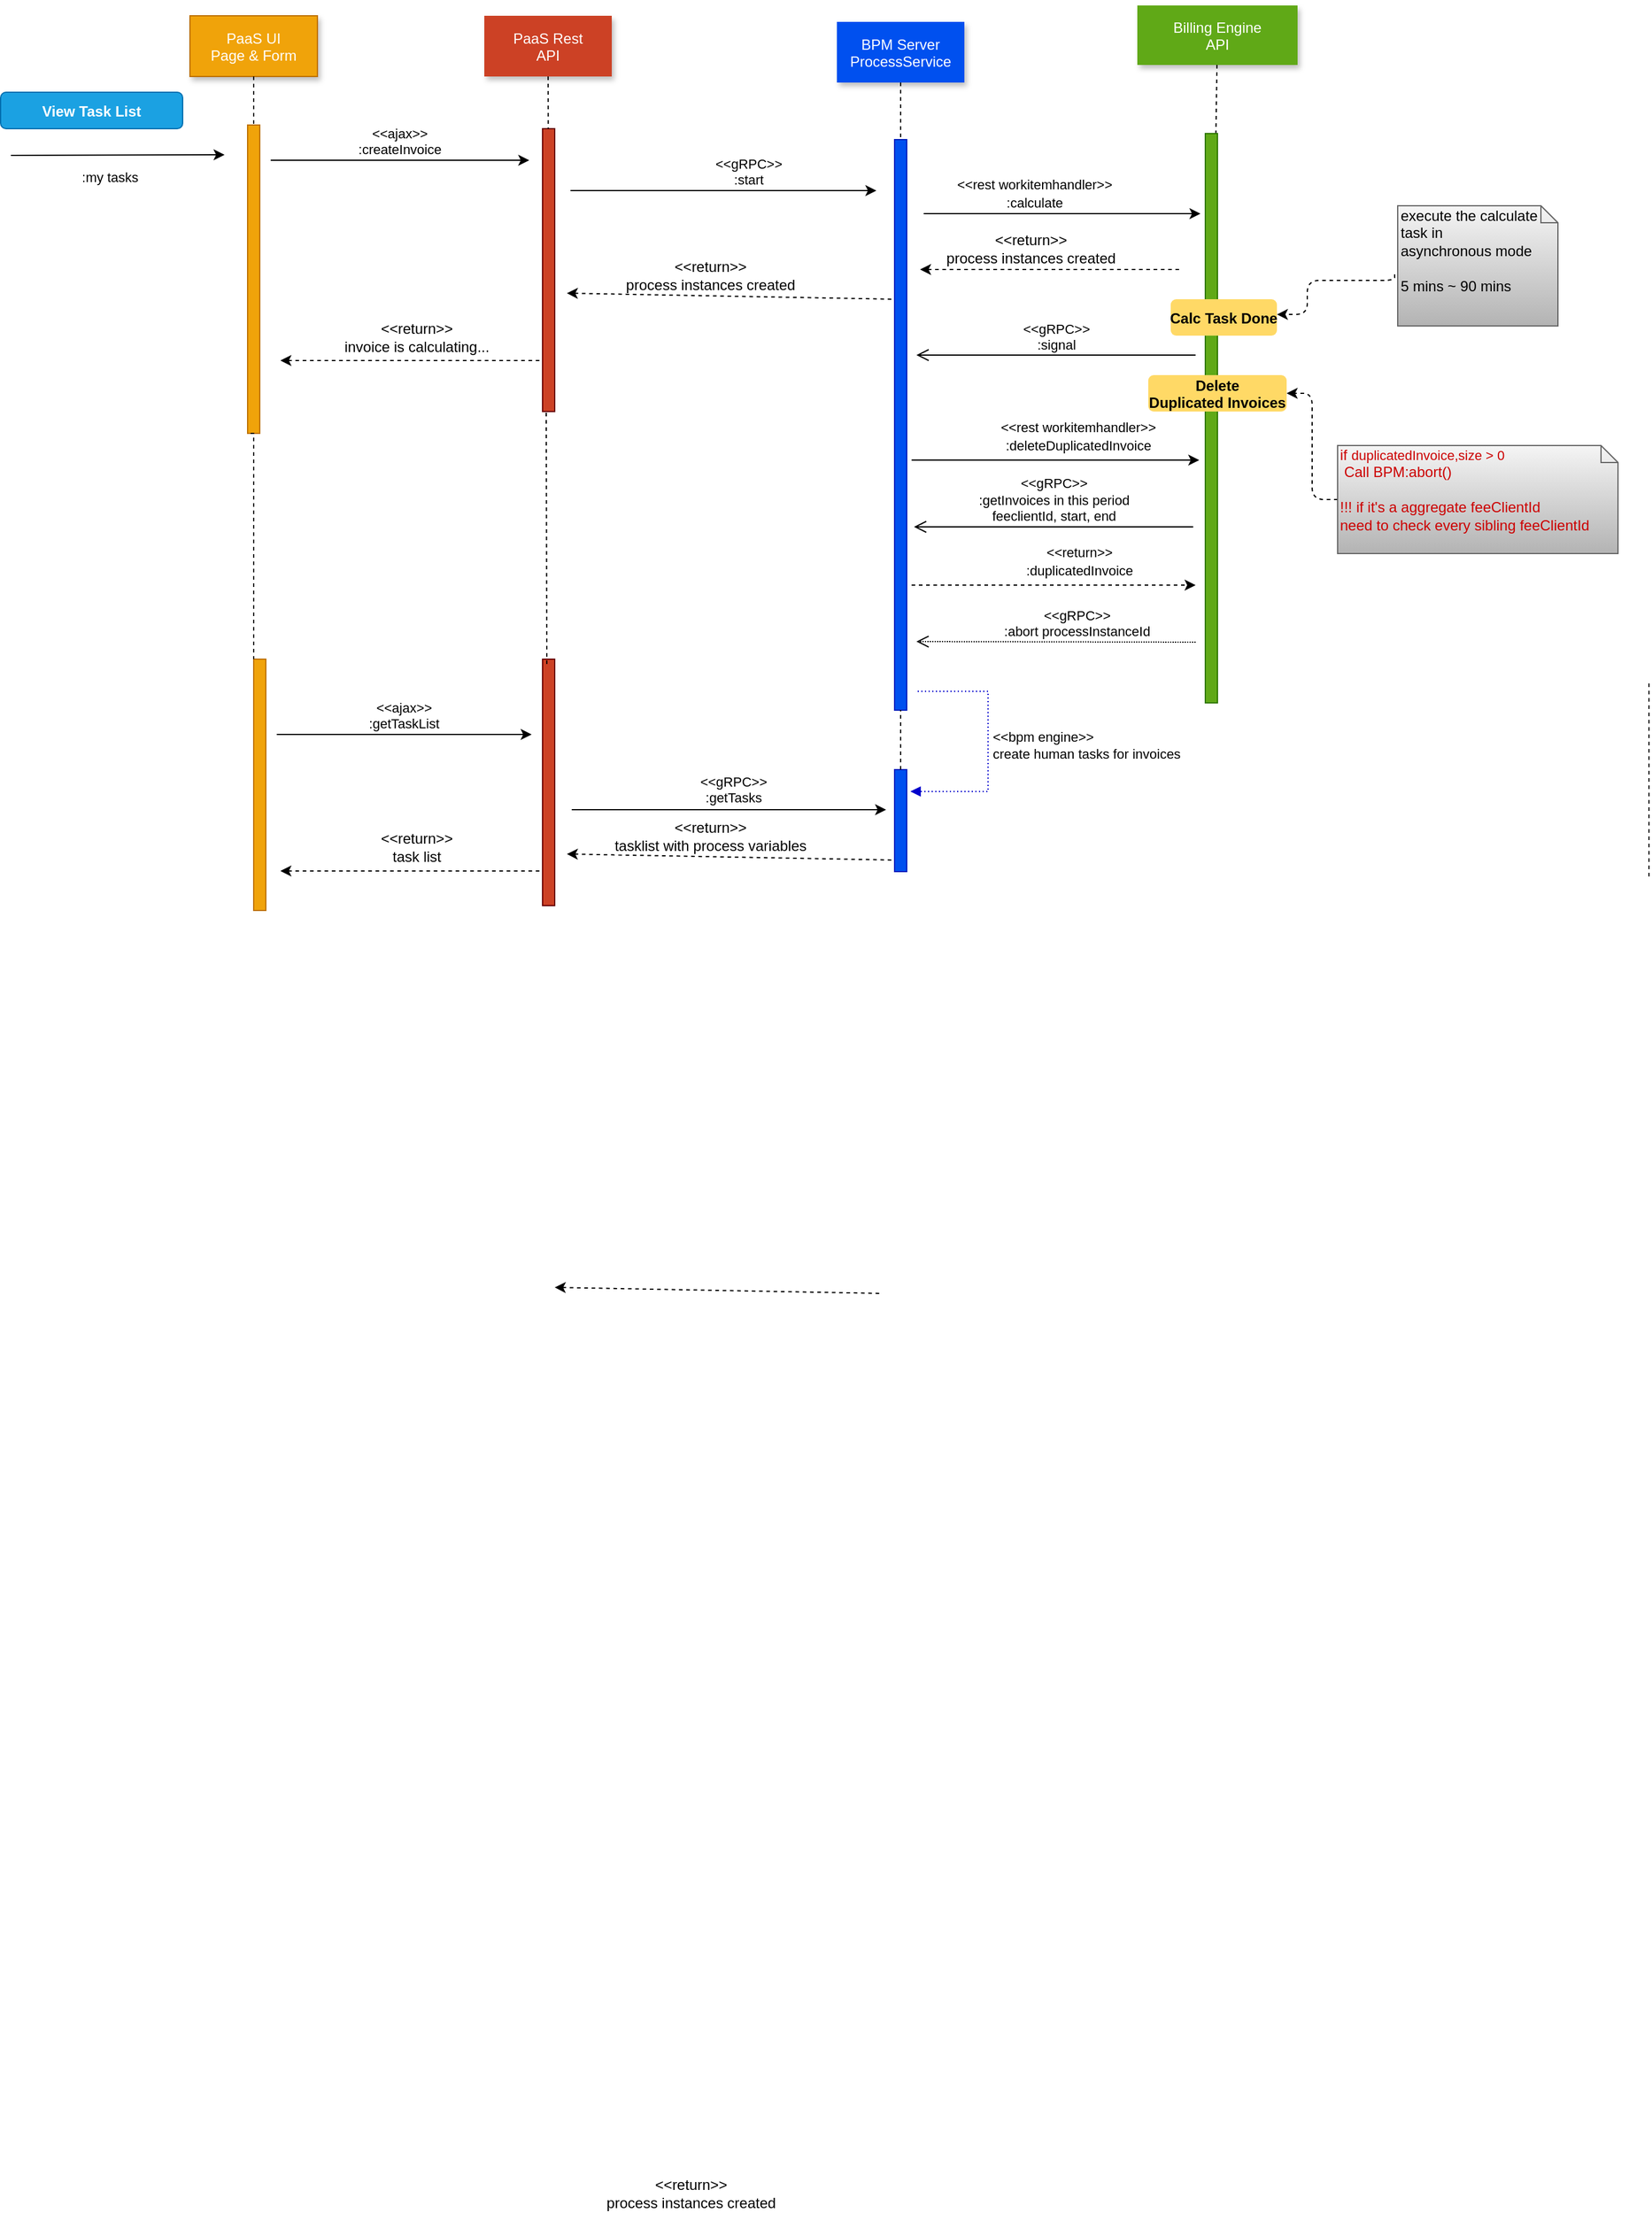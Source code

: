 <mxfile pages="1" version="11.2.1" type="github"><diagram name="Page-1" id="9361dd3d-8414-5efd-6122-117bd74ce7a7"><mxGraphModel dx="1822" dy="759" grid="0" gridSize="10" guides="1" tooltips="1" connect="1" arrows="1" fold="1" page="0" pageScale="1.5" pageWidth="826" pageHeight="1169" background="none" math="0" shadow="0"><root><mxCell id="0"/><mxCell id="1" parent="0"/><mxCell id="81" value="" style="edgeStyle=elbowEdgeStyle;elbow=horizontal;endArrow=none;dashed=1" parent="1" edge="1"><mxGeometry x="1460" y="437.894" width="100" height="100" as="geometry"><mxPoint x="1354.5" y="610" as="sourcePoint"/><mxPoint x="1354.5" y="770" as="targetPoint"/></mxGeometry></mxCell><mxCell id="2" value="" style="fillColor=#f0a30a;strokeColor=#BD7000;fontColor=#ffffff;" parent="1" vertex="1"><mxGeometry x="200" y="150" width="10" height="254" as="geometry"/></mxCell><mxCell id="4" value="PaaS UI&#10;Page &amp; Form" style="shadow=1;fillColor=#f0a30a;strokeColor=#BD7000;fontColor=#ffffff;" parent="1" vertex="1"><mxGeometry x="152.5" y="60" width="105" height="50" as="geometry"/></mxCell><mxCell id="6" value="" style="fillColor=#CC4125;strokeColor=#660000" parent="1" vertex="1"><mxGeometry x="443" y="153" width="10" height="233" as="geometry"/></mxCell><mxCell id="7" value="PaaS Rest&#10;API" style="shadow=1;fillColor=#CC4125;strokeColor=none;fontColor=#FFFFFF;" parent="1" vertex="1"><mxGeometry x="395" y="60" width="105" height="50" as="geometry"/></mxCell><mxCell id="8" value="" style="edgeStyle=none;endArrow=none;dashed=1" parent="1" source="7" target="6" edge="1"><mxGeometry x="272.335" y="165" width="100" height="100" as="geometry"><mxPoint x="347.259" y="110" as="sourcePoint"/><mxPoint x="347.576" y="165" as="targetPoint"/></mxGeometry></mxCell><mxCell id="9" value="&lt;&lt;ajax&gt;&gt;&#10;:createInvoice" style="edgeStyle=none;verticalLabelPosition=top;verticalAlign=bottom;" parent="1" edge="1"><mxGeometry x="220" y="92" width="100" height="100" as="geometry"><mxPoint x="219" y="179" as="sourcePoint"/><mxPoint x="432" y="179" as="targetPoint"/></mxGeometry></mxCell><mxCell id="12" value="" style="edgeStyle=none;verticalLabelPosition=top;verticalAlign=bottom;labelPosition=left;align=right;endArrow=none;startArrow=classic;dashed=1;" parent="1" edge="1"><mxGeometry x="114" y="110.259" width="100" height="100" as="geometry"><mxPoint x="463" y="288.5" as="sourcePoint"/><mxPoint x="733" y="293.5" as="targetPoint"/><Array as="points"/></mxGeometry></mxCell><mxCell id="tGJTucES7N9YkF1bvA4Q-117" value="&amp;lt;&amp;lt;return&amp;gt;&amp;gt;&lt;br&gt;process instances created" style="text;html=1;resizable=0;points=[];align=center;verticalAlign=middle;labelBackgroundColor=#ffffff;" parent="12" vertex="1" connectable="0"><mxGeometry relative="1" as="geometry"><mxPoint x="-17" y="-17" as="offset"/></mxGeometry></mxCell><mxCell id="tGJTucES7N9YkF1bvA4Q-99" style="edgeStyle=orthogonalEdgeStyle;rounded=0;orthogonalLoop=1;jettySize=auto;html=1;" parent="1" edge="1"><mxGeometry relative="1" as="geometry"><mxPoint x="757" y="223" as="sourcePoint"/><mxPoint x="985" y="223" as="targetPoint"/><Array as="points"><mxPoint x="954" y="223"/><mxPoint x="954" y="223"/></Array></mxGeometry></mxCell><mxCell id="tGJTucES7N9YkF1bvA4Q-103" value="&lt;span style=&quot;font-size: 11px&quot;&gt;&amp;lt;&amp;lt;rest workitemhandler&amp;gt;&amp;gt;&lt;/span&gt;&lt;br style=&quot;padding: 0px ; margin: 0px ; font-size: 11px&quot;&gt;&lt;span style=&quot;font-size: 11px&quot;&gt;:calculate&lt;/span&gt;" style="text;html=1;resizable=0;points=[];align=center;verticalAlign=middle;labelBackgroundColor=#ffffff;" parent="tGJTucES7N9YkF1bvA4Q-99" vertex="1" connectable="0"><mxGeometry x="0.211" y="2" relative="1" as="geometry"><mxPoint x="-47.5" y="-15" as="offset"/></mxGeometry></mxCell><mxCell id="21" value="" style="fillColor=#0050ef;strokeColor=#001DBC;fontColor=#ffffff;" parent="1" vertex="1"><mxGeometry x="733" y="162" width="10" height="470" as="geometry"/></mxCell><mxCell id="22" value="BPM Server&#10;ProcessService" style="shadow=1;fillColor=#0050EF;strokeColor=none;fontColor=#FFFFFF;" parent="1" vertex="1"><mxGeometry x="685.5" y="65" width="105" height="50" as="geometry"/></mxCell><mxCell id="23" value="" style="edgeStyle=none;endArrow=none;dashed=1" parent="1" source="22" target="21" edge="1"><mxGeometry x="614.488" y="175.0" width="100" height="100" as="geometry"><mxPoint x="674.653" y="110" as="sourcePoint"/><mxPoint x="674.653" y="260" as="targetPoint"/></mxGeometry></mxCell><mxCell id="24" value="Billing Engine&#10;API" style="shadow=1;fillColor=#60A917;strokeColor=none;fontColor=#FFFFFF;" parent="1" vertex="1"><mxGeometry x="933" y="51.5" width="132" height="49" as="geometry"/></mxCell><mxCell id="25" value="" style="edgeStyle=none;endArrow=none;dashed=1" parent="1" source="24" target="26" edge="1"><mxGeometry x="727.335" y="165" width="100" height="100" as="geometry"><mxPoint x="802.259" y="110" as="sourcePoint"/><mxPoint x="802.576" y="165" as="targetPoint"/></mxGeometry></mxCell><mxCell id="26" value="" style="fillColor=#60a917;strokeColor=#2D7600;fontColor=#ffffff;" parent="1" vertex="1"><mxGeometry x="989" y="157" width="10" height="469" as="geometry"/></mxCell><mxCell id="27" value="&lt;&lt;gRPC&gt;&gt;&#10;:start" style="edgeStyle=elbowEdgeStyle;elbow=vertical;verticalLabelPosition=top;verticalAlign=bottom;" parent="1" edge="1"><mxGeometry width="100" height="100" as="geometry"><mxPoint x="466" y="204" as="sourcePoint"/><mxPoint x="718" y="204" as="targetPoint"/><Array as="points"><mxPoint x="578" y="204"/><mxPoint x="613" y="212"/><mxPoint x="645" y="299"/><mxPoint x="590" y="270"/></Array><mxPoint x="21" as="offset"/></mxGeometry></mxCell><mxCell id="33" value="" style="edgeStyle=elbowEdgeStyle;elbow=horizontal;endArrow=none;dashed=1" parent="1" source="4" target="2" edge="1"><mxGeometry x="230.0" y="310" width="100" height="100" as="geometry"><mxPoint x="230.0" y="410" as="sourcePoint"/><mxPoint x="330" y="310" as="targetPoint"/></mxGeometry></mxCell><mxCell id="tGJTucES7N9YkF1bvA4Q-108" style="edgeStyle=orthogonalEdgeStyle;rounded=1;orthogonalLoop=1;jettySize=auto;html=1;dashed=1;exitX=-0.019;exitY=0.571;exitDx=0;exitDy=0;exitPerimeter=0;entryX=1;entryY=0.417;entryDx=0;entryDy=0;entryPerimeter=0;" parent="1" source="tGJTucES7N9YkF1bvA4Q-104" target="tGJTucES7N9YkF1bvA4Q-109" edge="1"><mxGeometry relative="1" as="geometry"><mxPoint x="1056" y="312" as="targetPoint"/><Array as="points"><mxPoint x="1145" y="278"/><mxPoint x="1073" y="278"/><mxPoint x="1073" y="306"/></Array></mxGeometry></mxCell><mxCell id="tGJTucES7N9YkF1bvA4Q-104" value="execute the calculate task in asynchronous&amp;nbsp;mode&lt;br&gt;&lt;br&gt;5 mins ~ 90 mins" style="shape=note;whiteSpace=wrap;html=1;size=14;verticalAlign=top;align=left;spacingTop=-6;gradientColor=#b3b3b3;fillColor=#f5f5f5;strokeColor=#666666;" parent="1" vertex="1"><mxGeometry x="1147.5" y="216.5" width="132" height="99" as="geometry"/></mxCell><mxCell id="tGJTucES7N9YkF1bvA4Q-109" value="Calc Task Done" style="rounded=1;fontStyle=1;fillColor=#FFD966;strokeColor=none" parent="1" vertex="1"><mxGeometry x="960.5" y="293.5" width="87.5" height="30" as="geometry"/></mxCell><mxCell id="tGJTucES7N9YkF1bvA4Q-113" value="&amp;lt;&amp;lt;gRPC&amp;gt;&amp;gt;&lt;br&gt;:signal" style="html=1;verticalAlign=bottom;endArrow=open;endSize=8;" parent="1" edge="1"><mxGeometry relative="1" as="geometry"><mxPoint x="981" y="339.5" as="sourcePoint"/><mxPoint x="751" y="339.5" as="targetPoint"/></mxGeometry></mxCell><mxCell id="tGJTucES7N9YkF1bvA4Q-114" style="edgeStyle=orthogonalEdgeStyle;rounded=0;orthogonalLoop=1;jettySize=auto;html=1;" parent="1" edge="1"><mxGeometry relative="1" as="geometry"><mxPoint x="754" y="426" as="sourcePoint"/><mxPoint x="984" y="426" as="targetPoint"/><Array as="points"><mxPoint x="747" y="426"/></Array></mxGeometry></mxCell><mxCell id="tGJTucES7N9YkF1bvA4Q-116" value="&lt;span style=&quot;font-size: 11px&quot;&gt;&amp;lt;&amp;lt;rest workitemhandler&amp;gt;&amp;gt;&lt;/span&gt;&lt;br style=&quot;padding: 0px ; margin: 0px ; font-size: 11px&quot;&gt;&lt;span style=&quot;font-size: 11px&quot;&gt;:deleteDuplicatedInvoice&lt;/span&gt;" style="text;html=1;resizable=0;points=[];align=center;verticalAlign=middle;labelBackgroundColor=#ffffff;" parent="tGJTucES7N9YkF1bvA4Q-114" vertex="1" connectable="0"><mxGeometry x="0.119" relative="1" as="geometry"><mxPoint x="7" y="-20" as="offset"/></mxGeometry></mxCell><mxCell id="tGJTucES7N9YkF1bvA4Q-118" value="" style="edgeStyle=none;verticalLabelPosition=top;verticalAlign=bottom;labelPosition=left;align=right;endArrow=none;startArrow=classic;dashed=1;" parent="1" edge="1"><mxGeometry x="127" y="157.759" width="100" height="100" as="geometry"><mxPoint x="227" y="344" as="sourcePoint"/><mxPoint x="443" y="344" as="targetPoint"/><Array as="points"><mxPoint x="327" y="344"/><mxPoint x="347" y="344"/><mxPoint x="402" y="344"/></Array></mxGeometry></mxCell><mxCell id="tGJTucES7N9YkF1bvA4Q-120" value="&amp;lt;&amp;lt;return&amp;gt;&amp;gt;&lt;br&gt;invoice is calculating..." style="text;html=1;resizable=0;points=[];align=center;verticalAlign=middle;labelBackgroundColor=#ffffff;" parent="tGJTucES7N9YkF1bvA4Q-118" vertex="1" connectable="0"><mxGeometry relative="1" as="geometry"><mxPoint x="3.5" y="-19.5" as="offset"/></mxGeometry></mxCell><mxCell id="tGJTucES7N9YkF1bvA4Q-121" value="" style="html=1;points=[];perimeter=orthogonalPerimeter;fillColor=#0050ef;strokeColor=#001DBC;fontColor=#ffffff;" parent="1" vertex="1"><mxGeometry x="733" y="681" width="10" height="84" as="geometry"/></mxCell><mxCell id="tGJTucES7N9YkF1bvA4Q-122" value="&amp;lt;&amp;lt;bpm engine&amp;gt;&amp;gt;&lt;br&gt;create human tasks for invoices" style="edgeStyle=orthogonalEdgeStyle;html=1;align=left;spacingLeft=2;endArrow=block;rounded=0;dashed=1;dashPattern=1 2;strokeColor=#0000CC;" parent="1" edge="1"><mxGeometry relative="1" as="geometry"><mxPoint x="752" y="616.5" as="sourcePoint"/><Array as="points"><mxPoint x="810" y="617"/><mxPoint x="810" y="699"/></Array><mxPoint x="746" y="699" as="targetPoint"/></mxGeometry></mxCell><mxCell id="tGJTucES7N9YkF1bvA4Q-125" value="" style="edgeStyle=none;endArrow=none;dashed=1;entryX=0.5;entryY=1;entryDx=0;entryDy=0;" parent="1" source="tGJTucES7N9YkF1bvA4Q-121" target="21" edge="1"><mxGeometry x="624.488" y="185.0" width="100" height="100" as="geometry"><mxPoint x="738" y="679" as="sourcePoint"/><mxPoint x="743" y="623" as="targetPoint"/></mxGeometry></mxCell><mxCell id="tGJTucES7N9YkF1bvA4Q-126" value="" style="fillColor=#f0a30a;strokeColor=#BD7000;fontColor=#ffffff;" parent="1" vertex="1"><mxGeometry x="205" y="590" width="10" height="207" as="geometry"/></mxCell><mxCell id="tGJTucES7N9YkF1bvA4Q-127" value="&amp;lt;&amp;lt;gRPC&amp;gt;&amp;gt;&lt;br&gt;:getInvoices in this period&lt;br&gt;feeclientId, start, end" style="html=1;verticalAlign=bottom;endArrow=open;endSize=8;rounded=1;" parent="1" edge="1"><mxGeometry relative="1" as="geometry"><mxPoint x="979" y="481" as="sourcePoint"/><mxPoint x="749" y="481" as="targetPoint"/></mxGeometry></mxCell><mxCell id="tGJTucES7N9YkF1bvA4Q-128" style="edgeStyle=orthogonalEdgeStyle;rounded=0;orthogonalLoop=1;jettySize=auto;html=1;dashed=1;" parent="1" edge="1"><mxGeometry relative="1" as="geometry"><mxPoint x="747" y="529" as="sourcePoint"/><mxPoint x="981" y="529" as="targetPoint"/><Array as="points"><mxPoint x="747" y="529"/></Array></mxGeometry></mxCell><mxCell id="tGJTucES7N9YkF1bvA4Q-129" value="&lt;span style=&quot;font-size: 11px&quot;&gt;&amp;lt;&amp;lt;return&amp;gt;&amp;gt;&lt;/span&gt;&lt;br style=&quot;padding: 0px ; margin: 0px ; font-size: 11px&quot;&gt;&lt;span style=&quot;font-size: 11px&quot;&gt;:duplicatedInvoice&lt;/span&gt;" style="text;html=1;resizable=0;points=[];align=center;verticalAlign=middle;labelBackgroundColor=#ffffff;" parent="tGJTucES7N9YkF1bvA4Q-128" vertex="1" connectable="0"><mxGeometry x="0.119" relative="1" as="geometry"><mxPoint x="7" y="-20" as="offset"/></mxGeometry></mxCell><mxCell id="tGJTucES7N9YkF1bvA4Q-150" style="edgeStyle=orthogonalEdgeStyle;rounded=1;orthogonalLoop=1;jettySize=auto;html=1;entryX=1;entryY=0.5;entryDx=0;entryDy=0;dashed=1;fontColor=#CC0000;" parent="1" source="tGJTucES7N9YkF1bvA4Q-130" target="tGJTucES7N9YkF1bvA4Q-143" edge="1"><mxGeometry relative="1" as="geometry"/></mxCell><mxCell id="tGJTucES7N9YkF1bvA4Q-130" value="if&amp;nbsp;&lt;span style=&quot;font-size: 11px ; text-align: center ; white-space: nowrap&quot;&gt;duplicatedInvoice,size &amp;gt; 0&lt;/span&gt;&lt;br&gt;&amp;nbsp;Call BPM:abort()&lt;br&gt;&lt;br&gt;!!! if it's a aggregate feeClientId&lt;br&gt;need to check every sibling feeClientId&lt;br&gt;&amp;nbsp;" style="shape=note;whiteSpace=wrap;html=1;size=14;verticalAlign=top;align=left;spacingTop=-6;gradientColor=#b3b3b3;fillColor=#f5f5f5;strokeColor=#666666;fontColor=#CC0000;" parent="1" vertex="1"><mxGeometry x="1098" y="414" width="231" height="89" as="geometry"/></mxCell><mxCell id="tGJTucES7N9YkF1bvA4Q-132" value="&amp;lt;&amp;lt;gRPC&amp;gt;&amp;gt;&lt;br&gt;:abort processInstanceId" style="html=1;verticalAlign=bottom;endArrow=open;endSize=8;rounded=1;dashed=1;dashPattern=1 1;" parent="1" edge="1"><mxGeometry x="-0.146" relative="1" as="geometry"><mxPoint x="981" y="576" as="sourcePoint"/><mxPoint x="751" y="575.5" as="targetPoint"/><mxPoint as="offset"/></mxGeometry></mxCell><mxCell id="tGJTucES7N9YkF1bvA4Q-133" value=":my tasks" style="edgeStyle=none;verticalLabelPosition=top;verticalAlign=bottom;labelPosition=left;align=right" parent="1" edge="1"><mxGeometry x="-19" y="25" width="100" height="100" as="geometry"><mxPoint x="5" y="175" as="sourcePoint"/><mxPoint x="181" y="174.5" as="targetPoint"/><Array as="points"/><mxPoint x="19" y="27" as="offset"/></mxGeometry></mxCell><mxCell id="tGJTucES7N9YkF1bvA4Q-134" value="" style="edgeStyle=elbowEdgeStyle;elbow=horizontal;endArrow=none;dashed=1;exitX=0.25;exitY=1;exitDx=0;exitDy=0;rounded=0;" parent="1" source="2" target="tGJTucES7N9YkF1bvA4Q-126" edge="1"><mxGeometry x="240.0" y="320" width="100" height="100" as="geometry"><mxPoint x="178" y="554" as="sourcePoint"/><mxPoint x="215" y="892" as="targetPoint"/><Array as="points"><mxPoint x="205" y="620"/></Array></mxGeometry></mxCell><mxCell id="tGJTucES7N9YkF1bvA4Q-137" value="&lt;&lt;ajax&gt;&gt;&#10;:getTaskList" style="edgeStyle=none;verticalLabelPosition=top;verticalAlign=bottom;" parent="1" edge="1"><mxGeometry x="222" y="562" width="100" height="100" as="geometry"><mxPoint x="224" y="652" as="sourcePoint"/><mxPoint x="434" y="652" as="targetPoint"/></mxGeometry></mxCell><mxCell id="tGJTucES7N9YkF1bvA4Q-138" value="&lt;&lt;gRPC&gt;&gt;&#10;:getTasks" style="edgeStyle=elbowEdgeStyle;elbow=vertical;verticalLabelPosition=top;verticalAlign=bottom;" parent="1" edge="1"><mxGeometry x="5" y="415" width="100" height="100" as="geometry"><mxPoint x="467" y="714" as="sourcePoint"/><mxPoint x="726" y="714" as="targetPoint"/><Array as="points"><mxPoint x="650" y="714"/><mxPoint x="595" y="685"/></Array><mxPoint x="4" y="-1" as="offset"/></mxGeometry></mxCell><mxCell id="tGJTucES7N9YkF1bvA4Q-139" value="" style="edgeStyle=none;verticalLabelPosition=top;verticalAlign=bottom;labelPosition=left;align=right;endArrow=none;startArrow=classic;dashed=1;" parent="1" edge="1"><mxGeometry x="104" y="929.259" width="100" height="100" as="geometry"><mxPoint x="453" y="1107.5" as="sourcePoint"/><mxPoint x="723" y="1112.5" as="targetPoint"/></mxGeometry></mxCell><mxCell id="tGJTucES7N9YkF1bvA4Q-140" value="&amp;lt;&amp;lt;return&amp;gt;&amp;gt;&lt;br&gt;process instances created" style="text;html=1;resizable=0;points=[];align=center;verticalAlign=middle;labelBackgroundColor=#ffffff;" parent="tGJTucES7N9YkF1bvA4Q-139" vertex="1" connectable="0"><mxGeometry relative="1" as="geometry"><mxPoint x="-23" y="744" as="offset"/></mxGeometry></mxCell><mxCell id="tGJTucES7N9YkF1bvA4Q-141" value="" style="edgeStyle=none;verticalLabelPosition=top;verticalAlign=bottom;labelPosition=left;align=right;endArrow=none;startArrow=classic;dashed=1;" parent="1" edge="1"><mxGeometry x="370" y="90.259" width="100" height="100" as="geometry"><mxPoint x="754" y="269" as="sourcePoint"/><mxPoint x="969" y="269" as="targetPoint"/></mxGeometry></mxCell><mxCell id="tGJTucES7N9YkF1bvA4Q-142" value="&amp;lt;&amp;lt;return&amp;gt;&amp;gt;&lt;br&gt;process instances created" style="text;html=1;resizable=0;points=[];align=center;verticalAlign=middle;labelBackgroundColor=#ffffff;" parent="tGJTucES7N9YkF1bvA4Q-141" vertex="1" connectable="0"><mxGeometry relative="1" as="geometry"><mxPoint x="-17" y="-17" as="offset"/></mxGeometry></mxCell><mxCell id="tGJTucES7N9YkF1bvA4Q-143" value="Delete &#10;Duplicated Invoices" style="rounded=1;fontStyle=1;fillColor=#FFD966;strokeColor=none" parent="1" vertex="1"><mxGeometry x="942" y="356" width="114" height="30" as="geometry"/></mxCell><mxCell id="tGJTucES7N9YkF1bvA4Q-135" value="" style="fillColor=#CC4125;strokeColor=#660000" parent="1" vertex="1"><mxGeometry x="443" y="590" width="10" height="203" as="geometry"/></mxCell><mxCell id="tGJTucES7N9YkF1bvA4Q-151" value="" style="edgeStyle=elbowEdgeStyle;elbow=horizontal;endArrow=none;dashed=1;exitX=0.25;exitY=1;exitDx=0;exitDy=0;rounded=0;entryX=0.25;entryY=1;entryDx=0;entryDy=0;" parent="1" target="6" edge="1"><mxGeometry x="483.5" y="433" width="100" height="100" as="geometry"><mxPoint x="446.5" y="594" as="sourcePoint"/><mxPoint x="447" y="913" as="targetPoint"/><Array as="points"><mxPoint x="446" y="489"/></Array></mxGeometry></mxCell><mxCell id="tGJTucES7N9YkF1bvA4Q-153" value="" style="edgeStyle=none;verticalLabelPosition=top;verticalAlign=bottom;labelPosition=left;align=right;endArrow=none;startArrow=classic;dashed=1;" parent="1" edge="1"><mxGeometry x="114" y="572.259" width="100" height="100" as="geometry"><mxPoint x="463" y="750.5" as="sourcePoint"/><mxPoint x="733" y="755.5" as="targetPoint"/><Array as="points"/></mxGeometry></mxCell><mxCell id="tGJTucES7N9YkF1bvA4Q-154" value="&amp;lt;&amp;lt;return&amp;gt;&amp;gt;&lt;br&gt;tasklist with process variables" style="text;html=1;resizable=0;points=[];align=center;verticalAlign=middle;labelBackgroundColor=#ffffff;" parent="tGJTucES7N9YkF1bvA4Q-153" vertex="1" connectable="0"><mxGeometry relative="1" as="geometry"><mxPoint x="-17" y="-17" as="offset"/></mxGeometry></mxCell><mxCell id="tGJTucES7N9YkF1bvA4Q-155" value="View Task List" style="rounded=1;fontStyle=1;fillColor=#1ba1e2;strokeColor=#006EAF;fontColor=#ffffff;" parent="1" vertex="1"><mxGeometry x="-3.5" y="123" width="150" height="30" as="geometry"/></mxCell><mxCell id="tGJTucES7N9YkF1bvA4Q-157" value="" style="edgeStyle=none;verticalLabelPosition=top;verticalAlign=bottom;labelPosition=left;align=right;endArrow=none;startArrow=classic;dashed=1;" parent="1" edge="1"><mxGeometry x="127" y="578.259" width="100" height="100" as="geometry"><mxPoint x="227" y="764.5" as="sourcePoint"/><mxPoint x="443" y="764.5" as="targetPoint"/><Array as="points"><mxPoint x="327" y="764.5"/><mxPoint x="347" y="764.5"/><mxPoint x="402" y="764.5"/></Array></mxGeometry></mxCell><mxCell id="tGJTucES7N9YkF1bvA4Q-158" value="&amp;lt;&amp;lt;return&amp;gt;&amp;gt;&lt;br&gt;task list" style="text;html=1;resizable=0;points=[];align=center;verticalAlign=middle;labelBackgroundColor=#ffffff;" parent="tGJTucES7N9YkF1bvA4Q-157" vertex="1" connectable="0"><mxGeometry relative="1" as="geometry"><mxPoint x="3.5" y="-19.5" as="offset"/></mxGeometry></mxCell></root></mxGraphModel></diagram></mxfile>